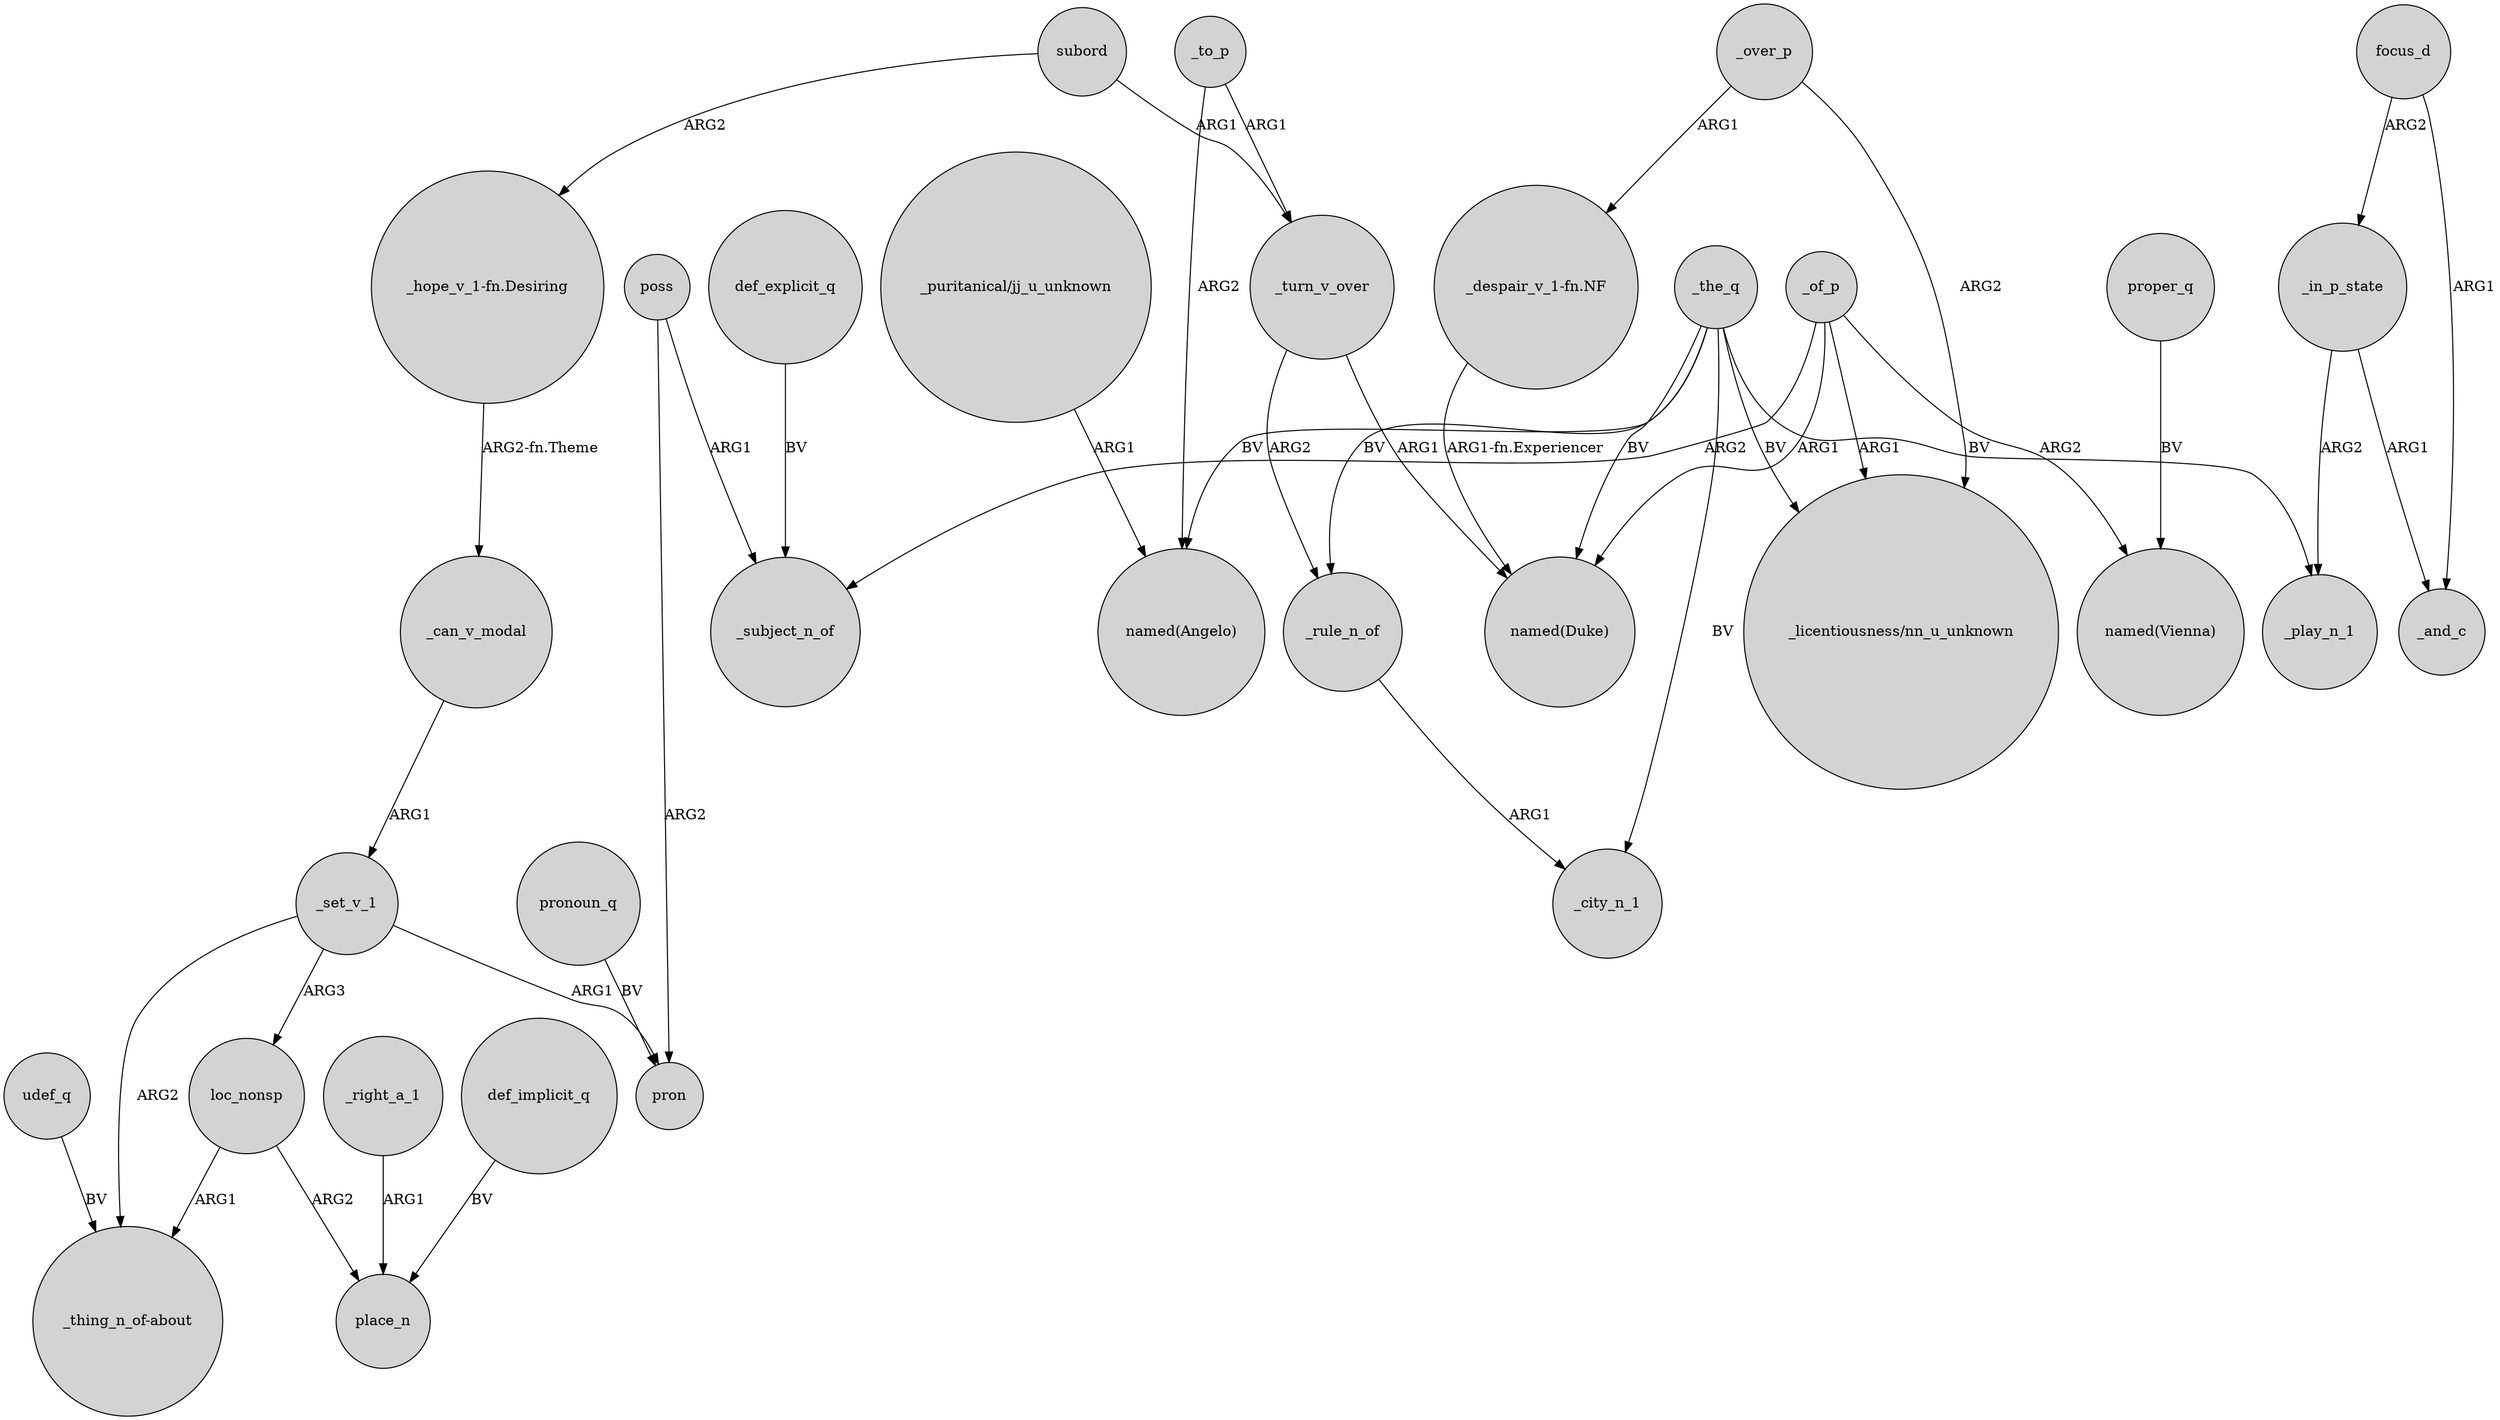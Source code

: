 digraph {
	node [shape=circle style=filled]
	_set_v_1 -> loc_nonsp [label=ARG3]
	_to_p -> _turn_v_over [label=ARG1]
	udef_q -> "_thing_n_of-about" [label=BV]
	_in_p_state -> _and_c [label=ARG1]
	poss -> pron [label=ARG2]
	"_puritanical/jj_u_unknown" -> "named(Angelo)" [label=ARG1]
	loc_nonsp -> "_thing_n_of-about" [label=ARG1]
	_right_a_1 -> place_n [label=ARG1]
	focus_d -> _in_p_state [label=ARG2]
	_the_q -> _play_n_1 [label=BV]
	_turn_v_over -> "named(Duke)" [label=ARG1]
	_set_v_1 -> "_thing_n_of-about" [label=ARG2]
	def_implicit_q -> place_n [label=BV]
	_the_q -> "named(Duke)" [label=BV]
	_rule_n_of -> _city_n_1 [label=ARG1]
	poss -> _subject_n_of [label=ARG1]
	subord -> _turn_v_over [label=ARG1]
	subord -> "_hope_v_1-fn.Desiring" [label=ARG2]
	_turn_v_over -> _rule_n_of [label=ARG2]
	_to_p -> "named(Angelo)" [label=ARG2]
	"_despair_v_1-fn.NF" -> "named(Duke)" [label="ARG1-fn.Experiencer"]
	"_hope_v_1-fn.Desiring" -> _can_v_modal [label="ARG2-fn.Theme"]
	_set_v_1 -> pron [label=ARG1]
	pronoun_q -> pron [label=BV]
	proper_q -> "named(Vienna)" [label=BV]
	_in_p_state -> _play_n_1 [label=ARG2]
	def_explicit_q -> _subject_n_of [label=BV]
	focus_d -> _and_c [label=ARG1]
	_the_q -> _city_n_1 [label=BV]
	_the_q -> "named(Angelo)" [label=BV]
	_the_q -> _rule_n_of [label=BV]
	_can_v_modal -> _set_v_1 [label=ARG1]
	_of_p -> _subject_n_of [label=ARG2]
	loc_nonsp -> place_n [label=ARG2]
	_of_p -> "named(Duke)" [label=ARG1]
	_of_p -> "named(Vienna)" [label=ARG2]
	_over_p -> "_despair_v_1-fn.NF" [label=ARG1]
	_of_p -> "_licentiousness/nn_u_unknown" [label=ARG1]
	_over_p -> "_licentiousness/nn_u_unknown" [label=ARG2]
	_the_q -> "_licentiousness/nn_u_unknown" [label=BV]
}
